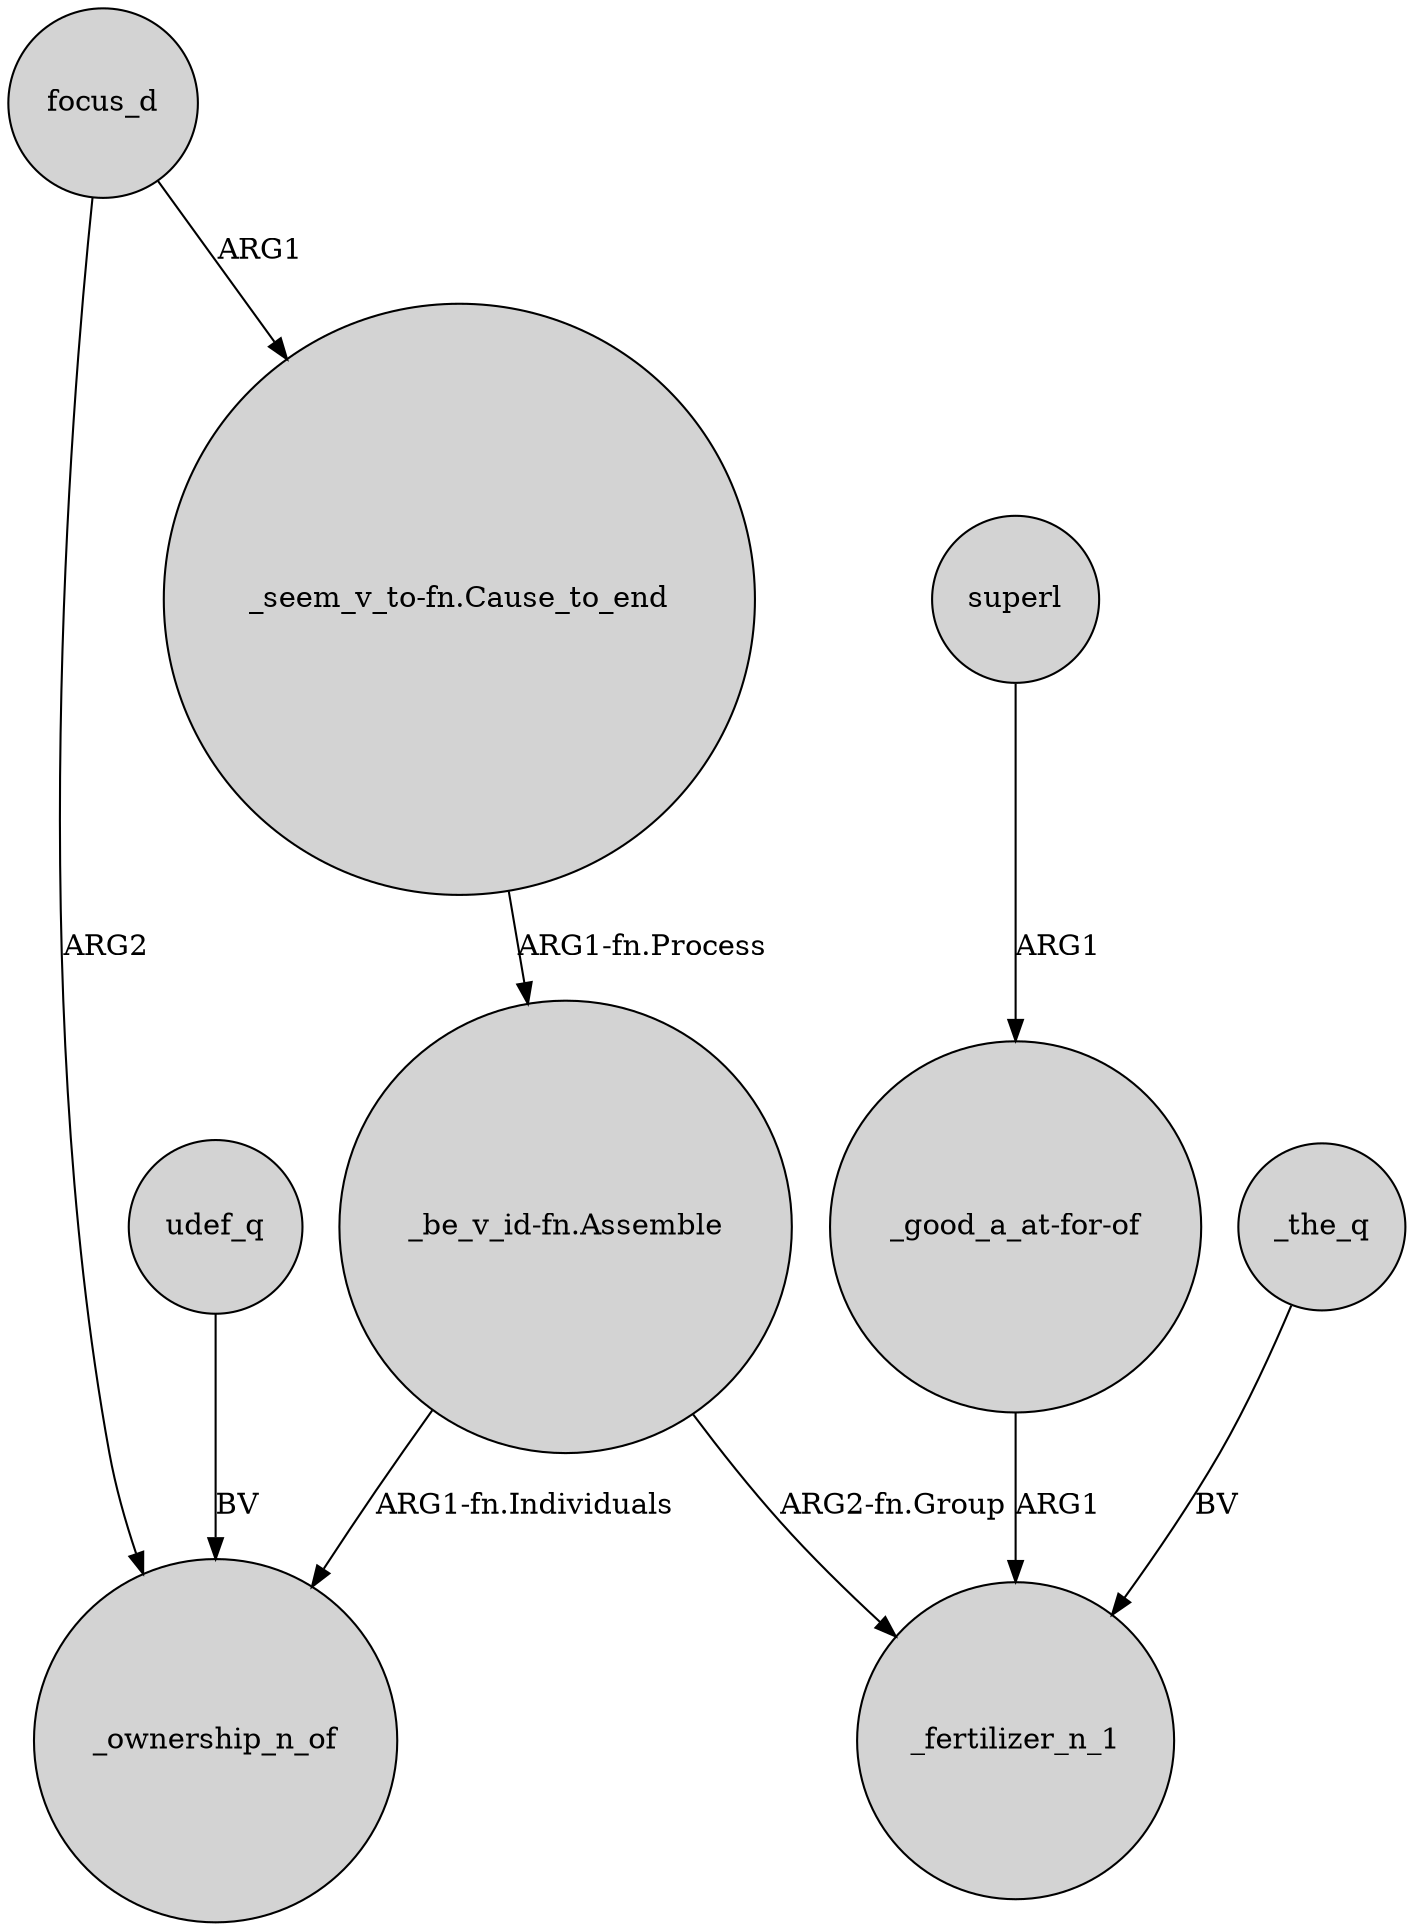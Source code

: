 digraph {
	node [shape=circle style=filled]
	focus_d -> _ownership_n_of [label=ARG2]
	superl -> "_good_a_at-for-of" [label=ARG1]
	focus_d -> "_seem_v_to-fn.Cause_to_end" [label=ARG1]
	"_be_v_id-fn.Assemble" -> _ownership_n_of [label="ARG1-fn.Individuals"]
	"_good_a_at-for-of" -> _fertilizer_n_1 [label=ARG1]
	udef_q -> _ownership_n_of [label=BV]
	_the_q -> _fertilizer_n_1 [label=BV]
	"_be_v_id-fn.Assemble" -> _fertilizer_n_1 [label="ARG2-fn.Group"]
	"_seem_v_to-fn.Cause_to_end" -> "_be_v_id-fn.Assemble" [label="ARG1-fn.Process"]
}
